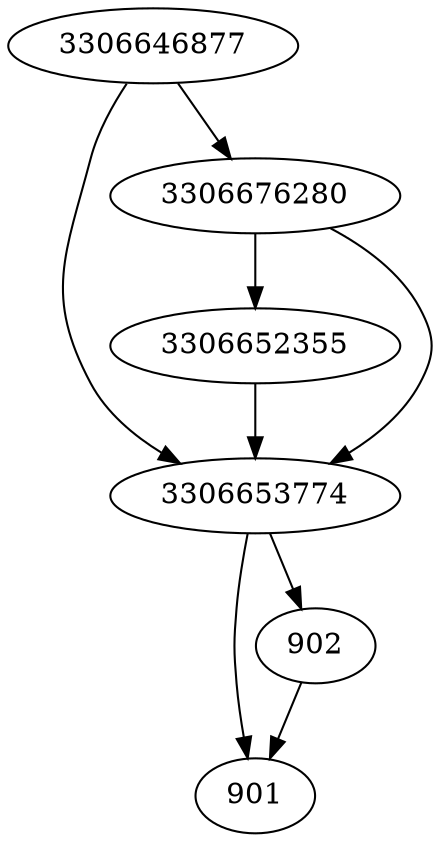 strict digraph  {
3306652355;
901;
902;
3306653774;
3306676280;
3306646877;
3306652355 -> 3306653774;
902 -> 901;
3306653774 -> 901;
3306653774 -> 902;
3306676280 -> 3306653774;
3306676280 -> 3306652355;
3306646877 -> 3306653774;
3306646877 -> 3306676280;
}
